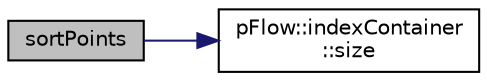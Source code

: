 digraph "sortPoints"
{
 // LATEX_PDF_SIZE
  edge [fontname="Helvetica",fontsize="10",labelfontname="Helvetica",labelfontsize="10"];
  node [fontname="Helvetica",fontsize="10",shape=record];
  rankdir="LR";
  Node1 [label="sortPoints",height=0.2,width=0.4,color="black", fillcolor="grey75", style="filled", fontcolor="black",tooltip=" "];
  Node1 -> Node2 [color="midnightblue",fontsize="10",style="solid",fontname="Helvetica"];
  Node2 [label="pFlow::indexContainer\l::size",height=0.2,width=0.4,color="black", fillcolor="white", style="filled",URL="$classpFlow_1_1indexContainer.html#a81c1a64be64b5bab9c8143a8d1c02029",tooltip="Size."];
}
